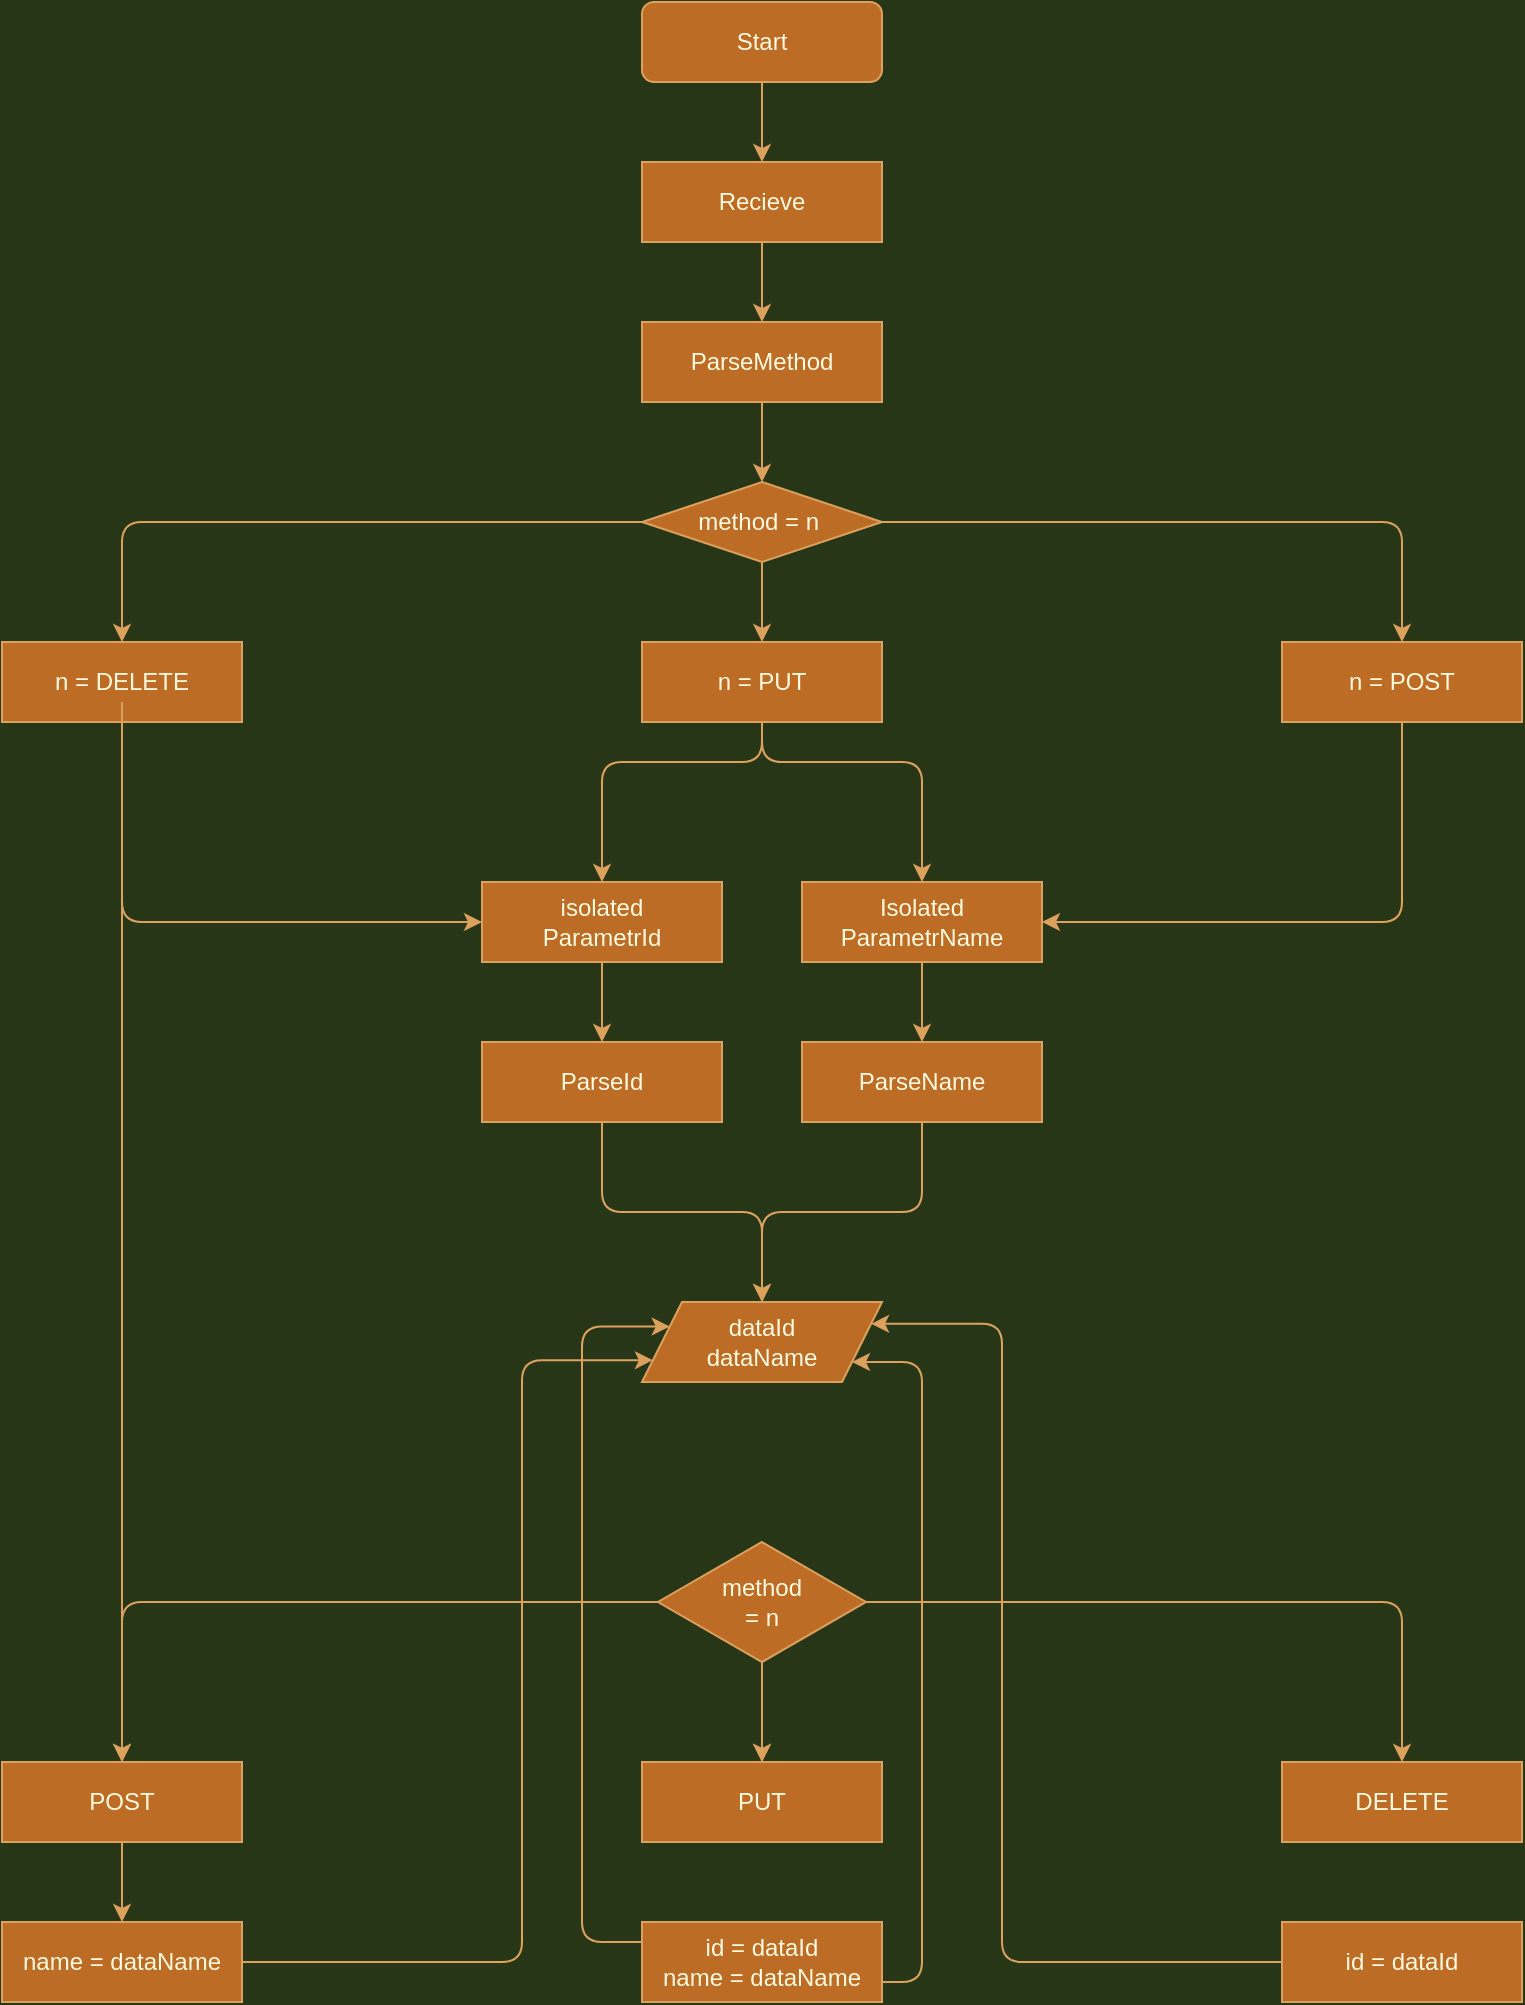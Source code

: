<mxfile version="13.8.0" type="github">
  <diagram id="6xcXNCe8cQLP_P8vVS-I" name="Page-1">
    <mxGraphModel dx="1102" dy="1596" grid="1" gridSize="10" guides="1" tooltips="1" connect="1" arrows="1" fold="1" page="1" pageScale="1" pageWidth="827" pageHeight="1169" background="#283618" math="0" shadow="0">
      <root>
        <mxCell id="0" />
        <mxCell id="1" parent="0" />
        <mxCell id="u4cj8cOvkzB2vAJ4iloq-2" value="Start" style="rounded=1;whiteSpace=wrap;html=1;fillColor=#BC6C25;strokeColor=#DDA15E;fontColor=#FEFAE0;" parent="1" vertex="1">
          <mxGeometry x="360" y="-440" width="120" height="40" as="geometry" />
        </mxCell>
        <mxCell id="u4cj8cOvkzB2vAJ4iloq-9" value="" style="endArrow=classic;html=1;strokeColor=#DDA15E;fillColor=#BC6C25;fontColor=#FEFAE0;entryX=0.5;entryY=0;entryDx=0;entryDy=0;" parent="1" source="u4cj8cOvkzB2vAJ4iloq-2" target="u4cj8cOvkzB2vAJ4iloq-10" edge="1">
          <mxGeometry width="50" height="50" relative="1" as="geometry">
            <mxPoint x="380" y="-300" as="sourcePoint" />
            <mxPoint x="414" y="-320" as="targetPoint" />
          </mxGeometry>
        </mxCell>
        <mxCell id="u4cj8cOvkzB2vAJ4iloq-12" value="" style="edgeStyle=orthogonalEdgeStyle;curved=0;rounded=1;sketch=0;orthogonalLoop=1;jettySize=auto;html=1;strokeColor=#DDA15E;fillColor=#BC6C25;fontColor=#FEFAE0;" parent="1" source="u4cj8cOvkzB2vAJ4iloq-10" target="u4cj8cOvkzB2vAJ4iloq-11" edge="1">
          <mxGeometry relative="1" as="geometry" />
        </mxCell>
        <mxCell id="u4cj8cOvkzB2vAJ4iloq-10" value="Recieve&lt;br&gt;" style="rounded=0;whiteSpace=wrap;html=1;sketch=0;strokeColor=#DDA15E;fillColor=#BC6C25;fontColor=#FEFAE0;" parent="1" vertex="1">
          <mxGeometry x="360" y="-360" width="120" height="40" as="geometry" />
        </mxCell>
        <mxCell id="u4cj8cOvkzB2vAJ4iloq-17" value="" style="edgeStyle=orthogonalEdgeStyle;curved=0;rounded=1;sketch=0;orthogonalLoop=1;jettySize=auto;html=1;strokeColor=#DDA15E;fillColor=#BC6C25;fontColor=#FEFAE0;" parent="1" source="u4cj8cOvkzB2vAJ4iloq-11" target="u4cj8cOvkzB2vAJ4iloq-16" edge="1">
          <mxGeometry relative="1" as="geometry" />
        </mxCell>
        <mxCell id="u4cj8cOvkzB2vAJ4iloq-11" value="ParseMethod" style="rounded=0;whiteSpace=wrap;html=1;sketch=0;strokeColor=#DDA15E;fillColor=#BC6C25;fontColor=#FEFAE0;" parent="1" vertex="1">
          <mxGeometry x="360" y="-280" width="120" height="40" as="geometry" />
        </mxCell>
        <mxCell id="u4cj8cOvkzB2vAJ4iloq-13" style="edgeStyle=orthogonalEdgeStyle;curved=0;rounded=1;sketch=0;orthogonalLoop=1;jettySize=auto;html=1;exitX=0.5;exitY=1;exitDx=0;exitDy=0;strokeColor=#DDA15E;fillColor=#BC6C25;fontColor=#FEFAE0;" parent="1" source="u4cj8cOvkzB2vAJ4iloq-10" target="u4cj8cOvkzB2vAJ4iloq-10" edge="1">
          <mxGeometry relative="1" as="geometry" />
        </mxCell>
        <mxCell id="u4cj8cOvkzB2vAJ4iloq-21" value="" style="edgeStyle=orthogonalEdgeStyle;curved=0;rounded=1;sketch=0;orthogonalLoop=1;jettySize=auto;html=1;strokeColor=#DDA15E;fillColor=#BC6C25;fontColor=#FEFAE0;" parent="1" source="u4cj8cOvkzB2vAJ4iloq-16" target="u4cj8cOvkzB2vAJ4iloq-20" edge="1">
          <mxGeometry relative="1" as="geometry" />
        </mxCell>
        <mxCell id="u4cj8cOvkzB2vAJ4iloq-22" style="edgeStyle=orthogonalEdgeStyle;curved=0;rounded=1;sketch=0;orthogonalLoop=1;jettySize=auto;html=1;strokeColor=#DDA15E;fillColor=#BC6C25;fontColor=#FEFAE0;entryX=0.5;entryY=0;entryDx=0;entryDy=0;" parent="1" source="u4cj8cOvkzB2vAJ4iloq-16" target="u4cj8cOvkzB2vAJ4iloq-18" edge="1">
          <mxGeometry relative="1" as="geometry">
            <mxPoint x="100" y="-180" as="targetPoint" />
          </mxGeometry>
        </mxCell>
        <mxCell id="u4cj8cOvkzB2vAJ4iloq-67" style="edgeStyle=orthogonalEdgeStyle;curved=0;rounded=1;sketch=0;orthogonalLoop=1;jettySize=auto;html=1;strokeColor=#DDA15E;fillColor=#BC6C25;fontColor=#FEFAE0;entryX=0.5;entryY=0;entryDx=0;entryDy=0;" parent="1" source="u4cj8cOvkzB2vAJ4iloq-16" target="u4cj8cOvkzB2vAJ4iloq-66" edge="1">
          <mxGeometry relative="1" as="geometry">
            <mxPoint x="740" y="-180" as="targetPoint" />
          </mxGeometry>
        </mxCell>
        <mxCell id="u4cj8cOvkzB2vAJ4iloq-16" value="method = n&amp;nbsp;" style="rhombus;whiteSpace=wrap;html=1;rounded=0;sketch=0;strokeColor=#DDA15E;fillColor=#BC6C25;fontColor=#FEFAE0;" parent="1" vertex="1">
          <mxGeometry x="360" y="-200" width="120" height="40" as="geometry" />
        </mxCell>
        <mxCell id="u4cj8cOvkzB2vAJ4iloq-25" value="" style="edgeStyle=orthogonalEdgeStyle;curved=0;rounded=1;sketch=0;orthogonalLoop=1;jettySize=auto;html=1;strokeColor=#DDA15E;fillColor=#BC6C25;fontColor=#FEFAE0;entryX=0;entryY=0.5;entryDx=0;entryDy=0;exitX=0.5;exitY=1;exitDx=0;exitDy=0;" parent="1" source="u4cj8cOvkzB2vAJ4iloq-18" target="u4cj8cOvkzB2vAJ4iloq-29" edge="1">
          <mxGeometry relative="1" as="geometry">
            <mxPoint x="100" y="20" as="targetPoint" />
          </mxGeometry>
        </mxCell>
        <mxCell id="u4cj8cOvkzB2vAJ4iloq-18" value="n = DELETE" style="rounded=0;whiteSpace=wrap;html=1;sketch=0;strokeColor=#DDA15E;fillColor=#BC6C25;fontColor=#FEFAE0;" parent="1" vertex="1">
          <mxGeometry x="40" y="-120" width="120" height="40" as="geometry" />
        </mxCell>
        <mxCell id="u4cj8cOvkzB2vAJ4iloq-37" value="" style="edgeStyle=orthogonalEdgeStyle;curved=0;rounded=1;sketch=0;orthogonalLoop=1;jettySize=auto;html=1;strokeColor=#DDA15E;fillColor=#BC6C25;fontColor=#FEFAE0;" parent="1" source="u4cj8cOvkzB2vAJ4iloq-20" target="u4cj8cOvkzB2vAJ4iloq-29" edge="1">
          <mxGeometry relative="1" as="geometry">
            <Array as="points">
              <mxPoint x="420" y="-60" />
              <mxPoint x="340" y="-60" />
            </Array>
          </mxGeometry>
        </mxCell>
        <mxCell id="u4cj8cOvkzB2vAJ4iloq-65" style="edgeStyle=orthogonalEdgeStyle;curved=0;rounded=1;sketch=0;orthogonalLoop=1;jettySize=auto;html=1;strokeColor=#DDA15E;fillColor=#BC6C25;fontColor=#FEFAE0;" parent="1" source="u4cj8cOvkzB2vAJ4iloq-20" target="u4cj8cOvkzB2vAJ4iloq-33" edge="1">
          <mxGeometry relative="1" as="geometry">
            <Array as="points">
              <mxPoint x="420" y="-60" />
              <mxPoint x="500" y="-60" />
            </Array>
          </mxGeometry>
        </mxCell>
        <mxCell id="u4cj8cOvkzB2vAJ4iloq-20" value="n = PUT" style="rounded=0;whiteSpace=wrap;html=1;sketch=0;strokeColor=#DDA15E;fillColor=#BC6C25;fontColor=#FEFAE0;" parent="1" vertex="1">
          <mxGeometry x="360" y="-120" width="120" height="40" as="geometry" />
        </mxCell>
        <mxCell id="u4cj8cOvkzB2vAJ4iloq-38" value="" style="edgeStyle=orthogonalEdgeStyle;curved=0;rounded=1;sketch=0;orthogonalLoop=1;jettySize=auto;html=1;strokeColor=#DDA15E;fillColor=#BC6C25;fontColor=#FEFAE0;" parent="1" source="u4cj8cOvkzB2vAJ4iloq-29" target="u4cj8cOvkzB2vAJ4iloq-30" edge="1">
          <mxGeometry relative="1" as="geometry" />
        </mxCell>
        <mxCell id="u4cj8cOvkzB2vAJ4iloq-29" value="isolated&lt;br&gt;ParametrId" style="rounded=0;whiteSpace=wrap;html=1;sketch=0;strokeColor=#DDA15E;fillColor=#BC6C25;fontColor=#FEFAE0;" parent="1" vertex="1">
          <mxGeometry x="280" width="120" height="40" as="geometry" />
        </mxCell>
        <mxCell id="u4cj8cOvkzB2vAJ4iloq-63" value="" style="edgeStyle=orthogonalEdgeStyle;curved=0;rounded=1;sketch=0;orthogonalLoop=1;jettySize=auto;html=1;strokeColor=#DDA15E;fillColor=#BC6C25;fontColor=#FEFAE0;" parent="1" source="u4cj8cOvkzB2vAJ4iloq-30" target="u4cj8cOvkzB2vAJ4iloq-61" edge="1">
          <mxGeometry relative="1" as="geometry" />
        </mxCell>
        <mxCell id="u4cj8cOvkzB2vAJ4iloq-30" value="ParseId" style="rounded=0;whiteSpace=wrap;html=1;sketch=0;strokeColor=#DDA15E;fillColor=#BC6C25;fontColor=#FEFAE0;" parent="1" vertex="1">
          <mxGeometry x="280" y="80" width="120" height="40" as="geometry" />
        </mxCell>
        <mxCell id="u4cj8cOvkzB2vAJ4iloq-60" value="" style="edgeStyle=orthogonalEdgeStyle;curved=0;rounded=1;sketch=0;orthogonalLoop=1;jettySize=auto;html=1;strokeColor=#DDA15E;fillColor=#BC6C25;fontColor=#FEFAE0;" parent="1" source="u4cj8cOvkzB2vAJ4iloq-33" target="u4cj8cOvkzB2vAJ4iloq-34" edge="1">
          <mxGeometry relative="1" as="geometry" />
        </mxCell>
        <mxCell id="u4cj8cOvkzB2vAJ4iloq-33" value="Isolated&lt;br&gt;ParametrName" style="rounded=0;whiteSpace=wrap;html=1;sketch=0;strokeColor=#DDA15E;fillColor=#BC6C25;fontColor=#FEFAE0;" parent="1" vertex="1">
          <mxGeometry x="440" width="120" height="40" as="geometry" />
        </mxCell>
        <mxCell id="u4cj8cOvkzB2vAJ4iloq-34" value="ParseName" style="rounded=0;whiteSpace=wrap;html=1;sketch=0;strokeColor=#DDA15E;fillColor=#BC6C25;fontColor=#FEFAE0;" parent="1" vertex="1">
          <mxGeometry x="440" y="80" width="120" height="40" as="geometry" />
        </mxCell>
        <mxCell id="u4cj8cOvkzB2vAJ4iloq-79" value="" style="edgeStyle=orthogonalEdgeStyle;curved=0;rounded=1;sketch=0;orthogonalLoop=1;jettySize=auto;html=1;strokeColor=#DDA15E;fillColor=#BC6C25;fontColor=#FEFAE0;" parent="1" source="u4cj8cOvkzB2vAJ4iloq-49" target="u4cj8cOvkzB2vAJ4iloq-56" edge="1">
          <mxGeometry relative="1" as="geometry" />
        </mxCell>
        <mxCell id="u4cj8cOvkzB2vAJ4iloq-49" value="POST" style="rounded=0;whiteSpace=wrap;html=1;sketch=0;strokeColor=#DDA15E;fillColor=#BC6C25;fontColor=#FEFAE0;" parent="1" vertex="1">
          <mxGeometry x="40" y="440" width="120" height="40" as="geometry" />
        </mxCell>
        <mxCell id="u4cj8cOvkzB2vAJ4iloq-54" value="PUT" style="rounded=0;whiteSpace=wrap;html=1;sketch=0;strokeColor=#DDA15E;fillColor=#BC6C25;fontColor=#FEFAE0;" parent="1" vertex="1">
          <mxGeometry x="360" y="440" width="120" height="40" as="geometry" />
        </mxCell>
        <mxCell id="u4cj8cOvkzB2vAJ4iloq-55" value="DELETE" style="rounded=0;whiteSpace=wrap;html=1;sketch=0;strokeColor=#DDA15E;fillColor=#BC6C25;fontColor=#FEFAE0;" parent="1" vertex="1">
          <mxGeometry x="680" y="440" width="120" height="40" as="geometry" />
        </mxCell>
        <mxCell id="u4cj8cOvkzB2vAJ4iloq-80" style="edgeStyle=orthogonalEdgeStyle;curved=0;rounded=1;sketch=0;orthogonalLoop=1;jettySize=auto;html=1;strokeColor=#DDA15E;fillColor=#BC6C25;fontColor=#FEFAE0;entryX=0;entryY=0.75;entryDx=0;entryDy=0;" parent="1" source="u4cj8cOvkzB2vAJ4iloq-56" target="u4cj8cOvkzB2vAJ4iloq-61" edge="1">
          <mxGeometry relative="1" as="geometry">
            <mxPoint x="320" y="238" as="targetPoint" />
            <Array as="points">
              <mxPoint x="300" y="540" />
              <mxPoint x="300" y="239" />
            </Array>
          </mxGeometry>
        </mxCell>
        <mxCell id="u4cj8cOvkzB2vAJ4iloq-56" value="name = dataName" style="rounded=0;whiteSpace=wrap;html=1;sketch=0;strokeColor=#DDA15E;fillColor=#BC6C25;fontColor=#FEFAE0;" parent="1" vertex="1">
          <mxGeometry x="40" y="520" width="120" height="40" as="geometry" />
        </mxCell>
        <mxCell id="u4cj8cOvkzB2vAJ4iloq-61" value="dataId&lt;br&gt;dataName" style="shape=parallelogram;perimeter=parallelogramPerimeter;whiteSpace=wrap;html=1;fixedSize=1;rounded=0;sketch=0;strokeColor=#DDA15E;fillColor=#BC6C25;fontColor=#FEFAE0;" parent="1" vertex="1">
          <mxGeometry x="360" y="210" width="120" height="40" as="geometry" />
        </mxCell>
        <mxCell id="u4cj8cOvkzB2vAJ4iloq-62" value="" style="edgeStyle=orthogonalEdgeStyle;curved=0;rounded=1;sketch=0;orthogonalLoop=1;jettySize=auto;html=1;strokeColor=#DDA15E;fillColor=#BC6C25;fontColor=#FEFAE0;" parent="1" source="u4cj8cOvkzB2vAJ4iloq-34" target="u4cj8cOvkzB2vAJ4iloq-61" edge="1">
          <mxGeometry relative="1" as="geometry">
            <mxPoint x="440" y="60" as="sourcePoint" />
            <mxPoint x="420" y="320" as="targetPoint" />
            <Array as="points" />
          </mxGeometry>
        </mxCell>
        <mxCell id="u4cj8cOvkzB2vAJ4iloq-68" style="edgeStyle=orthogonalEdgeStyle;curved=0;rounded=1;sketch=0;orthogonalLoop=1;jettySize=auto;html=1;strokeColor=#DDA15E;fillColor=#BC6C25;fontColor=#FEFAE0;entryX=1;entryY=0.5;entryDx=0;entryDy=0;exitX=0.5;exitY=1;exitDx=0;exitDy=0;" parent="1" source="u4cj8cOvkzB2vAJ4iloq-66" target="u4cj8cOvkzB2vAJ4iloq-33" edge="1">
          <mxGeometry relative="1" as="geometry">
            <mxPoint x="740" y="20" as="targetPoint" />
          </mxGeometry>
        </mxCell>
        <mxCell id="u4cj8cOvkzB2vAJ4iloq-66" value="n = POST" style="rounded=0;whiteSpace=wrap;html=1;sketch=0;strokeColor=#DDA15E;fillColor=#BC6C25;fontColor=#FEFAE0;" parent="1" vertex="1">
          <mxGeometry x="680" y="-120" width="120" height="40" as="geometry" />
        </mxCell>
        <mxCell id="u4cj8cOvkzB2vAJ4iloq-74" value="" style="edgeStyle=orthogonalEdgeStyle;curved=0;rounded=1;sketch=0;orthogonalLoop=1;jettySize=auto;html=1;strokeColor=#DDA15E;fillColor=#BC6C25;fontColor=#FEFAE0;entryX=0.5;entryY=0;entryDx=0;entryDy=0;" parent="1" source="u4cj8cOvkzB2vAJ4iloq-69" target="u4cj8cOvkzB2vAJ4iloq-54" edge="1">
          <mxGeometry relative="1" as="geometry" />
        </mxCell>
        <mxCell id="u4cj8cOvkzB2vAJ4iloq-75" style="edgeStyle=orthogonalEdgeStyle;curved=0;rounded=1;sketch=0;orthogonalLoop=1;jettySize=auto;html=1;strokeColor=#DDA15E;fillColor=#BC6C25;fontColor=#FEFAE0;entryX=0.5;entryY=0;entryDx=0;entryDy=0;" parent="1" source="u4cj8cOvkzB2vAJ4iloq-69" target="u4cj8cOvkzB2vAJ4iloq-55" edge="1">
          <mxGeometry relative="1" as="geometry">
            <mxPoint x="750" y="355" as="targetPoint" />
          </mxGeometry>
        </mxCell>
        <mxCell id="u4cj8cOvkzB2vAJ4iloq-76" style="edgeStyle=orthogonalEdgeStyle;curved=0;rounded=1;sketch=0;orthogonalLoop=1;jettySize=auto;html=1;strokeColor=#DDA15E;fillColor=#BC6C25;fontColor=#FEFAE0;entryX=0.5;entryY=0;entryDx=0;entryDy=0;" parent="1" source="u4cj8cOvkzB2vAJ4iloq-69" target="u4cj8cOvkzB2vAJ4iloq-49" edge="1">
          <mxGeometry relative="1" as="geometry">
            <mxPoint x="100" y="355" as="targetPoint" />
          </mxGeometry>
        </mxCell>
        <mxCell id="u4cj8cOvkzB2vAJ4iloq-78" value="" style="edgeStyle=orthogonalEdgeStyle;curved=0;rounded=1;sketch=0;orthogonalLoop=1;jettySize=auto;html=1;strokeColor=#DDA15E;fillColor=#BC6C25;fontColor=#FEFAE0;" parent="1" source="u4cj8cOvkzB2vAJ4iloq-69" target="u4cj8cOvkzB2vAJ4iloq-54" edge="1">
          <mxGeometry relative="1" as="geometry" />
        </mxCell>
        <mxCell id="u4cj8cOvkzB2vAJ4iloq-69" value="method&lt;br&gt;= n" style="rhombus;whiteSpace=wrap;html=1;rounded=0;sketch=0;strokeColor=#DDA15E;fillColor=#BC6C25;fontColor=#FEFAE0;" parent="1" vertex="1">
          <mxGeometry x="368" y="330" width="104" height="60" as="geometry" />
        </mxCell>
        <mxCell id="u4cj8cOvkzB2vAJ4iloq-70" style="edgeStyle=orthogonalEdgeStyle;curved=0;rounded=1;sketch=0;orthogonalLoop=1;jettySize=auto;html=1;exitX=0.5;exitY=1;exitDx=0;exitDy=0;strokeColor=#DDA15E;fillColor=#BC6C25;fontColor=#FEFAE0;" parent="1" source="u4cj8cOvkzB2vAJ4iloq-69" target="u4cj8cOvkzB2vAJ4iloq-69" edge="1">
          <mxGeometry relative="1" as="geometry" />
        </mxCell>
        <mxCell id="u4cj8cOvkzB2vAJ4iloq-72" style="edgeStyle=orthogonalEdgeStyle;curved=0;rounded=1;sketch=0;orthogonalLoop=1;jettySize=auto;html=1;exitX=0.5;exitY=1;exitDx=0;exitDy=0;strokeColor=#DDA15E;fillColor=#BC6C25;fontColor=#FEFAE0;" parent="1" source="u4cj8cOvkzB2vAJ4iloq-69" target="u4cj8cOvkzB2vAJ4iloq-69" edge="1">
          <mxGeometry relative="1" as="geometry" />
        </mxCell>
        <mxCell id="u4cj8cOvkzB2vAJ4iloq-83" style="edgeStyle=orthogonalEdgeStyle;curved=0;rounded=1;sketch=0;orthogonalLoop=1;jettySize=auto;html=1;strokeColor=#DDA15E;fillColor=#BC6C25;fontColor=#FEFAE0;entryX=1;entryY=0.25;entryDx=0;entryDy=0;" parent="1" source="u4cj8cOvkzB2vAJ4iloq-82" target="u4cj8cOvkzB2vAJ4iloq-61" edge="1">
          <mxGeometry relative="1" as="geometry">
            <mxPoint x="560" y="230" as="targetPoint" />
            <Array as="points">
              <mxPoint x="540" y="540" />
              <mxPoint x="540" y="221" />
            </Array>
          </mxGeometry>
        </mxCell>
        <mxCell id="u4cj8cOvkzB2vAJ4iloq-82" value="id = dataId" style="rounded=0;whiteSpace=wrap;html=1;sketch=0;strokeColor=#DDA15E;fillColor=#BC6C25;fontColor=#FEFAE0;" parent="1" vertex="1">
          <mxGeometry x="680" y="520" width="120" height="40" as="geometry" />
        </mxCell>
        <mxCell id="u4cj8cOvkzB2vAJ4iloq-85" style="edgeStyle=orthogonalEdgeStyle;curved=0;rounded=1;sketch=0;orthogonalLoop=1;jettySize=auto;html=1;strokeColor=#DDA15E;fillColor=#BC6C25;fontColor=#FEFAE0;entryX=0;entryY=0.25;entryDx=0;entryDy=0;" parent="1" source="u4cj8cOvkzB2vAJ4iloq-84" target="u4cj8cOvkzB2vAJ4iloq-61" edge="1">
          <mxGeometry relative="1" as="geometry">
            <mxPoint x="360" y="240" as="targetPoint" />
            <Array as="points">
              <mxPoint x="330" y="530" />
              <mxPoint x="330" y="222" />
            </Array>
          </mxGeometry>
        </mxCell>
        <mxCell id="u4cj8cOvkzB2vAJ4iloq-87" style="edgeStyle=orthogonalEdgeStyle;curved=0;rounded=1;sketch=0;orthogonalLoop=1;jettySize=auto;html=1;strokeColor=#DDA15E;fillColor=#BC6C25;fontColor=#FEFAE0;exitX=1;exitY=0.75;exitDx=0;exitDy=0;" parent="1" source="u4cj8cOvkzB2vAJ4iloq-84" target="u4cj8cOvkzB2vAJ4iloq-61" edge="1">
          <mxGeometry relative="1" as="geometry">
            <mxPoint x="480" y="220" as="targetPoint" />
            <Array as="points">
              <mxPoint x="500" y="550" />
              <mxPoint x="500" y="240" />
            </Array>
          </mxGeometry>
        </mxCell>
        <mxCell id="u4cj8cOvkzB2vAJ4iloq-84" value="id = dataId&lt;br&gt;name = dataName" style="rounded=0;whiteSpace=wrap;html=1;sketch=0;strokeColor=#DDA15E;fillColor=#BC6C25;fontColor=#FEFAE0;" parent="1" vertex="1">
          <mxGeometry x="360" y="520" width="120" height="40" as="geometry" />
        </mxCell>
        <mxCell id="oNktxfxEN7Iew2t3d9rl-7" style="edgeStyle=orthogonalEdgeStyle;curved=0;rounded=1;sketch=0;orthogonalLoop=1;jettySize=auto;html=1;strokeColor=#DDA15E;fillColor=#BC6C25;fontColor=#FEFAE0;" edge="1" parent="1" target="u4cj8cOvkzB2vAJ4iloq-49">
          <mxGeometry relative="1" as="geometry">
            <mxPoint x="360" y="-30" as="targetPoint" />
            <mxPoint x="100" y="-90" as="sourcePoint" />
            <Array as="points">
              <mxPoint x="100" y="-40" />
              <mxPoint x="100" y="-40" />
            </Array>
          </mxGeometry>
        </mxCell>
      </root>
    </mxGraphModel>
  </diagram>
</mxfile>
